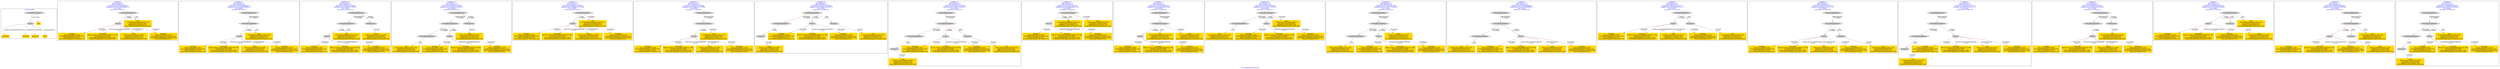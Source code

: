 digraph n0 {
fontcolor="blue"
remincross="true"
label="s18-s-indianapolis-artists.xml"
subgraph cluster_0 {
label="1-correct model"
n2[style="filled",color="white",fillcolor="lightgray",label="CulturalHeritageObject1"];
n3[style="filled",color="white",fillcolor="lightgray",label="Person1"];
n4[shape="plaintext",style="filled",fillcolor="gold",label="title"];
n5[shape="plaintext",style="filled",fillcolor="gold",label="nationality"];
n6[shape="plaintext",style="filled",fillcolor="gold",label="birthDate"];
n7[shape="plaintext",style="filled",fillcolor="gold",label="deathDate"];
n8[shape="plaintext",style="filled",fillcolor="gold",label="name"];
}
subgraph cluster_1 {
label="candidate 0\nlink coherence:1.0\nnode coherence:1.0\nconfidence:0.6113023009040832\nmapping score:0.6371007669680278\ncost:5.99997\n-precision:1.0-recall:1.0"
n10[style="filled",color="white",fillcolor="lightgray",label="CulturalHeritageObject1"];
n11[style="filled",color="white",fillcolor="lightgray",label="Person1"];
n12[shape="plaintext",style="filled",fillcolor="gold",label="birthDate\n[Person,dateOfBirth,0.682]\n[CulturalHeritageObject,created,0.236]\n[Person,dateOfDeath,0.051]\n[CulturalHeritageObject,description,0.03]"];
n13[shape="plaintext",style="filled",fillcolor="gold",label="nationality\n[Person,countryAssociatedWithThePerson,0.786]\n[Concept,prefLabel,0.088]\n[CulturalHeritageObject,description,0.065]\n[CulturalHeritageObject,provenance,0.061]"];
n14[shape="plaintext",style="filled",fillcolor="gold",label="name\n[Person,nameOfThePerson,0.494]\n[Document,classLink,0.246]\n[WebResource,classLink,0.166]\n[CulturalHeritageObject,provenance,0.094]"];
n15[shape="plaintext",style="filled",fillcolor="gold",label="title\n[CulturalHeritageObject,title,0.418]\n[Document,classLink,0.292]\n[WebResource,classLink,0.207]\n[CulturalHeritageObject,description,0.082]"];
n16[shape="plaintext",style="filled",fillcolor="gold",label="deathDate\n[Person,dateOfDeath,0.676]\n[CulturalHeritageObject,created,0.213]\n[CulturalHeritageObject,provenance,0.065]\n[Person,dateOfBirth,0.047]"];
}
subgraph cluster_2 {
label="candidate 1\nlink coherence:1.0\nnode coherence:1.0\nconfidence:0.6113023009040832\nmapping score:0.6371007669680278\ncost:6.99996\n-precision:0.86-recall:1.0"
n18[style="filled",color="white",fillcolor="lightgray",label="CulturalHeritageObject1"];
n19[style="filled",color="white",fillcolor="lightgray",label="Person1"];
n20[style="filled",color="white",fillcolor="lightgray",label="EuropeanaAggregation1"];
n21[shape="plaintext",style="filled",fillcolor="gold",label="birthDate\n[Person,dateOfBirth,0.682]\n[CulturalHeritageObject,created,0.236]\n[Person,dateOfDeath,0.051]\n[CulturalHeritageObject,description,0.03]"];
n22[shape="plaintext",style="filled",fillcolor="gold",label="nationality\n[Person,countryAssociatedWithThePerson,0.786]\n[Concept,prefLabel,0.088]\n[CulturalHeritageObject,description,0.065]\n[CulturalHeritageObject,provenance,0.061]"];
n23[shape="plaintext",style="filled",fillcolor="gold",label="name\n[Person,nameOfThePerson,0.494]\n[Document,classLink,0.246]\n[WebResource,classLink,0.166]\n[CulturalHeritageObject,provenance,0.094]"];
n24[shape="plaintext",style="filled",fillcolor="gold",label="title\n[CulturalHeritageObject,title,0.418]\n[Document,classLink,0.292]\n[WebResource,classLink,0.207]\n[CulturalHeritageObject,description,0.082]"];
n25[shape="plaintext",style="filled",fillcolor="gold",label="deathDate\n[Person,dateOfDeath,0.676]\n[CulturalHeritageObject,created,0.213]\n[CulturalHeritageObject,provenance,0.065]\n[Person,dateOfBirth,0.047]"];
}
subgraph cluster_3 {
label="candidate 10\nlink coherence:1.0\nnode coherence:1.0\nconfidence:0.545558014149908\nmapping score:0.5818526713833027\ncost:7.99995\n-precision:0.62-recall:0.83"
n27[style="filled",color="white",fillcolor="lightgray",label="CulturalHeritageObject1"];
n28[style="filled",color="white",fillcolor="lightgray",label="Person1"];
n29[style="filled",color="white",fillcolor="lightgray",label="EuropeanaAggregation1"];
n30[style="filled",color="white",fillcolor="lightgray",label="WebResource1"];
n31[shape="plaintext",style="filled",fillcolor="gold",label="name\n[Person,nameOfThePerson,0.494]\n[Document,classLink,0.246]\n[WebResource,classLink,0.166]\n[CulturalHeritageObject,provenance,0.094]"];
n32[shape="plaintext",style="filled",fillcolor="gold",label="birthDate\n[Person,dateOfBirth,0.682]\n[CulturalHeritageObject,created,0.236]\n[Person,dateOfDeath,0.051]\n[CulturalHeritageObject,description,0.03]"];
n33[shape="plaintext",style="filled",fillcolor="gold",label="nationality\n[Person,countryAssociatedWithThePerson,0.786]\n[Concept,prefLabel,0.088]\n[CulturalHeritageObject,description,0.065]\n[CulturalHeritageObject,provenance,0.061]"];
n34[shape="plaintext",style="filled",fillcolor="gold",label="title\n[CulturalHeritageObject,title,0.418]\n[Document,classLink,0.292]\n[WebResource,classLink,0.207]\n[CulturalHeritageObject,description,0.082]"];
n35[shape="plaintext",style="filled",fillcolor="gold",label="deathDate\n[Person,dateOfDeath,0.676]\n[CulturalHeritageObject,created,0.213]\n[CulturalHeritageObject,provenance,0.065]\n[Person,dateOfBirth,0.047]"];
}
subgraph cluster_4 {
label="candidate 11\nlink coherence:1.0\nnode coherence:1.0\nconfidence:0.545558014149908\nmapping score:0.5818526713833027\ncost:8.99994\n-precision:0.44-recall:0.67"
n37[style="filled",color="white",fillcolor="lightgray",label="CulturalHeritageObject1"];
n38[style="filled",color="white",fillcolor="lightgray",label="CulturalHeritageObject2"];
n39[style="filled",color="white",fillcolor="lightgray",label="Person1"];
n40[style="filled",color="white",fillcolor="lightgray",label="EuropeanaAggregation1"];
n41[style="filled",color="white",fillcolor="lightgray",label="WebResource1"];
n42[shape="plaintext",style="filled",fillcolor="gold",label="name\n[Person,nameOfThePerson,0.494]\n[Document,classLink,0.246]\n[WebResource,classLink,0.166]\n[CulturalHeritageObject,provenance,0.094]"];
n43[shape="plaintext",style="filled",fillcolor="gold",label="birthDate\n[Person,dateOfBirth,0.682]\n[CulturalHeritageObject,created,0.236]\n[Person,dateOfDeath,0.051]\n[CulturalHeritageObject,description,0.03]"];
n44[shape="plaintext",style="filled",fillcolor="gold",label="nationality\n[Person,countryAssociatedWithThePerson,0.786]\n[Concept,prefLabel,0.088]\n[CulturalHeritageObject,description,0.065]\n[CulturalHeritageObject,provenance,0.061]"];
n45[shape="plaintext",style="filled",fillcolor="gold",label="title\n[CulturalHeritageObject,title,0.418]\n[Document,classLink,0.292]\n[WebResource,classLink,0.207]\n[CulturalHeritageObject,description,0.082]"];
n46[shape="plaintext",style="filled",fillcolor="gold",label="deathDate\n[Person,dateOfDeath,0.676]\n[CulturalHeritageObject,created,0.213]\n[CulturalHeritageObject,provenance,0.065]\n[Person,dateOfBirth,0.047]"];
}
subgraph cluster_5 {
label="candidate 12\nlink coherence:1.0\nnode coherence:1.0\nconfidence:0.5440445513398993\nmapping score:0.6146815171132998\ncost:5.99997\n-precision:0.83-recall:0.83"
n48[style="filled",color="white",fillcolor="lightgray",label="CulturalHeritageObject1"];
n49[style="filled",color="white",fillcolor="lightgray",label="Person1"];
n50[shape="plaintext",style="filled",fillcolor="gold",label="title\n[CulturalHeritageObject,title,0.418]\n[Document,classLink,0.292]\n[WebResource,classLink,0.207]\n[CulturalHeritageObject,description,0.082]"];
n51[shape="plaintext",style="filled",fillcolor="gold",label="birthDate\n[Person,dateOfBirth,0.682]\n[CulturalHeritageObject,created,0.236]\n[Person,dateOfDeath,0.051]\n[CulturalHeritageObject,description,0.03]"];
n52[shape="plaintext",style="filled",fillcolor="gold",label="nationality\n[Person,countryAssociatedWithThePerson,0.786]\n[Concept,prefLabel,0.088]\n[CulturalHeritageObject,description,0.065]\n[CulturalHeritageObject,provenance,0.061]"];
n53[shape="plaintext",style="filled",fillcolor="gold",label="name\n[Person,nameOfThePerson,0.494]\n[Document,classLink,0.246]\n[WebResource,classLink,0.166]\n[CulturalHeritageObject,provenance,0.094]"];
n54[shape="plaintext",style="filled",fillcolor="gold",label="deathDate\n[Person,dateOfDeath,0.676]\n[CulturalHeritageObject,created,0.213]\n[CulturalHeritageObject,provenance,0.065]\n[Person,dateOfBirth,0.047]"];
}
subgraph cluster_6 {
label="candidate 13\nlink coherence:1.0\nnode coherence:1.0\nconfidence:0.5440445513398993\nmapping score:0.6146815171132998\ncost:6.99996\n-precision:0.71-recall:0.83"
n56[style="filled",color="white",fillcolor="lightgray",label="CulturalHeritageObject1"];
n57[style="filled",color="white",fillcolor="lightgray",label="Person1"];
n58[style="filled",color="white",fillcolor="lightgray",label="EuropeanaAggregation1"];
n59[shape="plaintext",style="filled",fillcolor="gold",label="title\n[CulturalHeritageObject,title,0.418]\n[Document,classLink,0.292]\n[WebResource,classLink,0.207]\n[CulturalHeritageObject,description,0.082]"];
n60[shape="plaintext",style="filled",fillcolor="gold",label="birthDate\n[Person,dateOfBirth,0.682]\n[CulturalHeritageObject,created,0.236]\n[Person,dateOfDeath,0.051]\n[CulturalHeritageObject,description,0.03]"];
n61[shape="plaintext",style="filled",fillcolor="gold",label="nationality\n[Person,countryAssociatedWithThePerson,0.786]\n[Concept,prefLabel,0.088]\n[CulturalHeritageObject,description,0.065]\n[CulturalHeritageObject,provenance,0.061]"];
n62[shape="plaintext",style="filled",fillcolor="gold",label="name\n[Person,nameOfThePerson,0.494]\n[Document,classLink,0.246]\n[WebResource,classLink,0.166]\n[CulturalHeritageObject,provenance,0.094]"];
n63[shape="plaintext",style="filled",fillcolor="gold",label="deathDate\n[Person,dateOfDeath,0.676]\n[CulturalHeritageObject,created,0.213]\n[CulturalHeritageObject,provenance,0.065]\n[Person,dateOfBirth,0.047]"];
}
subgraph cluster_7 {
label="candidate 14\nlink coherence:1.0\nnode coherence:1.0\nconfidence:0.5365132322246338\nmapping score:0.5788377440748779\ncost:8.99996\n-precision:0.44-recall:0.67"
n65[style="filled",color="white",fillcolor="lightgray",label="CulturalHeritageObject1"];
n66[style="filled",color="white",fillcolor="lightgray",label="CulturalHeritageObject2"];
n67[style="filled",color="white",fillcolor="lightgray",label="Person1"];
n68[style="filled",color="white",fillcolor="lightgray",label="Document1"];
n69[style="filled",color="white",fillcolor="lightgray",label="Document2"];
n70[shape="plaintext",style="filled",fillcolor="gold",label="birthDate\n[Person,dateOfBirth,0.682]\n[CulturalHeritageObject,created,0.236]\n[Person,dateOfDeath,0.051]\n[CulturalHeritageObject,description,0.03]"];
n71[shape="plaintext",style="filled",fillcolor="gold",label="nationality\n[Person,countryAssociatedWithThePerson,0.786]\n[Concept,prefLabel,0.088]\n[CulturalHeritageObject,description,0.065]\n[CulturalHeritageObject,provenance,0.061]"];
n72[shape="plaintext",style="filled",fillcolor="gold",label="title\n[CulturalHeritageObject,title,0.418]\n[Document,classLink,0.292]\n[WebResource,classLink,0.207]\n[CulturalHeritageObject,description,0.082]"];
n73[shape="plaintext",style="filled",fillcolor="gold",label="name\n[Person,nameOfThePerson,0.494]\n[Document,classLink,0.246]\n[WebResource,classLink,0.166]\n[CulturalHeritageObject,provenance,0.094]"];
n74[shape="plaintext",style="filled",fillcolor="gold",label="deathDate\n[Person,dateOfDeath,0.676]\n[CulturalHeritageObject,created,0.213]\n[CulturalHeritageObject,provenance,0.065]\n[Person,dateOfBirth,0.047]"];
}
subgraph cluster_8 {
label="candidate 15\nlink coherence:1.0\nnode coherence:1.0\nconfidence:0.5365132322246338\nmapping score:0.5788377440748779\ncost:9.99995\n-precision:0.4-recall:0.67"
n76[style="filled",color="white",fillcolor="lightgray",label="CulturalHeritageObject1"];
n77[style="filled",color="white",fillcolor="lightgray",label="CulturalHeritageObject2"];
n78[style="filled",color="white",fillcolor="lightgray",label="Person1"];
n79[style="filled",color="white",fillcolor="lightgray",label="Document1"];
n80[style="filled",color="white",fillcolor="lightgray",label="Document2"];
n81[style="filled",color="white",fillcolor="lightgray",label="EuropeanaAggregation1"];
n82[shape="plaintext",style="filled",fillcolor="gold",label="birthDate\n[Person,dateOfBirth,0.682]\n[CulturalHeritageObject,created,0.236]\n[Person,dateOfDeath,0.051]\n[CulturalHeritageObject,description,0.03]"];
n83[shape="plaintext",style="filled",fillcolor="gold",label="nationality\n[Person,countryAssociatedWithThePerson,0.786]\n[Concept,prefLabel,0.088]\n[CulturalHeritageObject,description,0.065]\n[CulturalHeritageObject,provenance,0.061]"];
n84[shape="plaintext",style="filled",fillcolor="gold",label="title\n[CulturalHeritageObject,title,0.418]\n[Document,classLink,0.292]\n[WebResource,classLink,0.207]\n[CulturalHeritageObject,description,0.082]"];
n85[shape="plaintext",style="filled",fillcolor="gold",label="name\n[Person,nameOfThePerson,0.494]\n[Document,classLink,0.246]\n[WebResource,classLink,0.166]\n[CulturalHeritageObject,provenance,0.094]"];
n86[shape="plaintext",style="filled",fillcolor="gold",label="deathDate\n[Person,dateOfDeath,0.676]\n[CulturalHeritageObject,created,0.213]\n[CulturalHeritageObject,provenance,0.065]\n[Person,dateOfBirth,0.047]"];
}
subgraph cluster_9 {
label="candidate 16\nlink coherence:1.0\nnode coherence:1.0\nconfidence:0.5311535138975444\nmapping score:0.6103845046325148\ncost:5.99997\n-precision:0.83-recall:0.83"
n88[style="filled",color="white",fillcolor="lightgray",label="CulturalHeritageObject1"];
n89[style="filled",color="white",fillcolor="lightgray",label="Person1"];
n90[shape="plaintext",style="filled",fillcolor="gold",label="birthDate\n[Person,dateOfBirth,0.682]\n[CulturalHeritageObject,created,0.236]\n[Person,dateOfDeath,0.051]\n[CulturalHeritageObject,description,0.03]"];
n91[shape="plaintext",style="filled",fillcolor="gold",label="nationality\n[Person,countryAssociatedWithThePerson,0.786]\n[Concept,prefLabel,0.088]\n[CulturalHeritageObject,description,0.065]\n[CulturalHeritageObject,provenance,0.061]"];
n92[shape="plaintext",style="filled",fillcolor="gold",label="title\n[CulturalHeritageObject,title,0.418]\n[Document,classLink,0.292]\n[WebResource,classLink,0.207]\n[CulturalHeritageObject,description,0.082]"];
n93[shape="plaintext",style="filled",fillcolor="gold",label="name\n[Person,nameOfThePerson,0.494]\n[Document,classLink,0.246]\n[WebResource,classLink,0.166]\n[CulturalHeritageObject,provenance,0.094]"];
n94[shape="plaintext",style="filled",fillcolor="gold",label="deathDate\n[Person,dateOfDeath,0.676]\n[CulturalHeritageObject,created,0.213]\n[CulturalHeritageObject,provenance,0.065]\n[Person,dateOfBirth,0.047]"];
}
subgraph cluster_10 {
label="candidate 17\nlink coherence:1.0\nnode coherence:1.0\nconfidence:0.5311535138975444\nmapping score:0.6103845046325148\ncost:6.99996\n-precision:0.71-recall:0.83"
n96[style="filled",color="white",fillcolor="lightgray",label="CulturalHeritageObject1"];
n97[style="filled",color="white",fillcolor="lightgray",label="Person1"];
n98[style="filled",color="white",fillcolor="lightgray",label="EuropeanaAggregation1"];
n99[shape="plaintext",style="filled",fillcolor="gold",label="birthDate\n[Person,dateOfBirth,0.682]\n[CulturalHeritageObject,created,0.236]\n[Person,dateOfDeath,0.051]\n[CulturalHeritageObject,description,0.03]"];
n100[shape="plaintext",style="filled",fillcolor="gold",label="nationality\n[Person,countryAssociatedWithThePerson,0.786]\n[Concept,prefLabel,0.088]\n[CulturalHeritageObject,description,0.065]\n[CulturalHeritageObject,provenance,0.061]"];
n101[shape="plaintext",style="filled",fillcolor="gold",label="title\n[CulturalHeritageObject,title,0.418]\n[Document,classLink,0.292]\n[WebResource,classLink,0.207]\n[CulturalHeritageObject,description,0.082]"];
n102[shape="plaintext",style="filled",fillcolor="gold",label="name\n[Person,nameOfThePerson,0.494]\n[Document,classLink,0.246]\n[WebResource,classLink,0.166]\n[CulturalHeritageObject,provenance,0.094]"];
n103[shape="plaintext",style="filled",fillcolor="gold",label="deathDate\n[Person,dateOfDeath,0.676]\n[CulturalHeritageObject,created,0.213]\n[CulturalHeritageObject,provenance,0.065]\n[Person,dateOfBirth,0.047]"];
}
subgraph cluster_11 {
label="candidate 18\nlink coherence:1.0\nnode coherence:1.0\nconfidence:0.5311535138975444\nmapping score:0.5770511712991814\ncost:6.99996\n-precision:0.57-recall:0.67"
n105[style="filled",color="white",fillcolor="lightgray",label="CulturalHeritageObject1"];
n106[style="filled",color="white",fillcolor="lightgray",label="CulturalHeritageObject2"];
n107[style="filled",color="white",fillcolor="lightgray",label="Person1"];
n108[shape="plaintext",style="filled",fillcolor="gold",label="birthDate\n[Person,dateOfBirth,0.682]\n[CulturalHeritageObject,created,0.236]\n[Person,dateOfDeath,0.051]\n[CulturalHeritageObject,description,0.03]"];
n109[shape="plaintext",style="filled",fillcolor="gold",label="nationality\n[Person,countryAssociatedWithThePerson,0.786]\n[Concept,prefLabel,0.088]\n[CulturalHeritageObject,description,0.065]\n[CulturalHeritageObject,provenance,0.061]"];
n110[shape="plaintext",style="filled",fillcolor="gold",label="title\n[CulturalHeritageObject,title,0.418]\n[Document,classLink,0.292]\n[WebResource,classLink,0.207]\n[CulturalHeritageObject,description,0.082]"];
n111[shape="plaintext",style="filled",fillcolor="gold",label="name\n[Person,nameOfThePerson,0.494]\n[Document,classLink,0.246]\n[WebResource,classLink,0.166]\n[CulturalHeritageObject,provenance,0.094]"];
n112[shape="plaintext",style="filled",fillcolor="gold",label="deathDate\n[Person,dateOfDeath,0.676]\n[CulturalHeritageObject,created,0.213]\n[CulturalHeritageObject,provenance,0.065]\n[Person,dateOfBirth,0.047]"];
}
subgraph cluster_12 {
label="candidate 19\nlink coherence:1.0\nnode coherence:1.0\nconfidence:0.5311535138975444\nmapping score:0.5770511712991814\ncost:7.99995\n-precision:0.5-recall:0.67"
n114[style="filled",color="white",fillcolor="lightgray",label="CulturalHeritageObject1"];
n115[style="filled",color="white",fillcolor="lightgray",label="CulturalHeritageObject2"];
n116[style="filled",color="white",fillcolor="lightgray",label="Person1"];
n117[style="filled",color="white",fillcolor="lightgray",label="EuropeanaAggregation1"];
n118[shape="plaintext",style="filled",fillcolor="gold",label="birthDate\n[Person,dateOfBirth,0.682]\n[CulturalHeritageObject,created,0.236]\n[Person,dateOfDeath,0.051]\n[CulturalHeritageObject,description,0.03]"];
n119[shape="plaintext",style="filled",fillcolor="gold",label="nationality\n[Person,countryAssociatedWithThePerson,0.786]\n[Concept,prefLabel,0.088]\n[CulturalHeritageObject,description,0.065]\n[CulturalHeritageObject,provenance,0.061]"];
n120[shape="plaintext",style="filled",fillcolor="gold",label="title\n[CulturalHeritageObject,title,0.418]\n[Document,classLink,0.292]\n[WebResource,classLink,0.207]\n[CulturalHeritageObject,description,0.082]"];
n121[shape="plaintext",style="filled",fillcolor="gold",label="name\n[Person,nameOfThePerson,0.494]\n[Document,classLink,0.246]\n[WebResource,classLink,0.166]\n[CulturalHeritageObject,provenance,0.094]"];
n122[shape="plaintext",style="filled",fillcolor="gold",label="deathDate\n[Person,dateOfDeath,0.676]\n[CulturalHeritageObject,created,0.213]\n[CulturalHeritageObject,provenance,0.065]\n[Person,dateOfBirth,0.047]"];
}
subgraph cluster_13 {
label="candidate 2\nlink coherence:1.0\nnode coherence:1.0\nconfidence:0.6113023009040832\nmapping score:0.6371007669680278\ncost:7.99995\n-precision:0.62-recall:0.83"
n124[style="filled",color="white",fillcolor="lightgray",label="CulturalHeritageObject1"];
n125[style="filled",color="white",fillcolor="lightgray",label="CulturalHeritageObject2"];
n126[style="filled",color="white",fillcolor="lightgray",label="Person1"];
n127[style="filled",color="white",fillcolor="lightgray",label="EuropeanaAggregation1"];
n128[shape="plaintext",style="filled",fillcolor="gold",label="birthDate\n[Person,dateOfBirth,0.682]\n[CulturalHeritageObject,created,0.236]\n[Person,dateOfDeath,0.051]\n[CulturalHeritageObject,description,0.03]"];
n129[shape="plaintext",style="filled",fillcolor="gold",label="nationality\n[Person,countryAssociatedWithThePerson,0.786]\n[Concept,prefLabel,0.088]\n[CulturalHeritageObject,description,0.065]\n[CulturalHeritageObject,provenance,0.061]"];
n130[shape="plaintext",style="filled",fillcolor="gold",label="name\n[Person,nameOfThePerson,0.494]\n[Document,classLink,0.246]\n[WebResource,classLink,0.166]\n[CulturalHeritageObject,provenance,0.094]"];
n131[shape="plaintext",style="filled",fillcolor="gold",label="title\n[CulturalHeritageObject,title,0.418]\n[Document,classLink,0.292]\n[WebResource,classLink,0.207]\n[CulturalHeritageObject,description,0.082]"];
n132[shape="plaintext",style="filled",fillcolor="gold",label="deathDate\n[Person,dateOfDeath,0.676]\n[CulturalHeritageObject,created,0.213]\n[CulturalHeritageObject,provenance,0.065]\n[Person,dateOfBirth,0.047]"];
}
subgraph cluster_14 {
label="candidate 3\nlink coherence:1.0\nnode coherence:1.0\nconfidence:0.5861161387242724\nmapping score:0.6287053795747575\ncost:6.99997\n-precision:0.71-recall:0.83"
n134[style="filled",color="white",fillcolor="lightgray",label="CulturalHeritageObject1"];
n135[style="filled",color="white",fillcolor="lightgray",label="Person1"];
n136[style="filled",color="white",fillcolor="lightgray",label="Document1"];
n137[shape="plaintext",style="filled",fillcolor="gold",label="birthDate\n[Person,dateOfBirth,0.682]\n[CulturalHeritageObject,created,0.236]\n[Person,dateOfDeath,0.051]\n[CulturalHeritageObject,description,0.03]"];
n138[shape="plaintext",style="filled",fillcolor="gold",label="nationality\n[Person,countryAssociatedWithThePerson,0.786]\n[Concept,prefLabel,0.088]\n[CulturalHeritageObject,description,0.065]\n[CulturalHeritageObject,provenance,0.061]"];
n139[shape="plaintext",style="filled",fillcolor="gold",label="name\n[Person,nameOfThePerson,0.494]\n[Document,classLink,0.246]\n[WebResource,classLink,0.166]\n[CulturalHeritageObject,provenance,0.094]"];
n140[shape="plaintext",style="filled",fillcolor="gold",label="title\n[CulturalHeritageObject,title,0.418]\n[Document,classLink,0.292]\n[WebResource,classLink,0.207]\n[CulturalHeritageObject,description,0.082]"];
n141[shape="plaintext",style="filled",fillcolor="gold",label="deathDate\n[Person,dateOfDeath,0.676]\n[CulturalHeritageObject,created,0.213]\n[CulturalHeritageObject,provenance,0.065]\n[Person,dateOfBirth,0.047]"];
}
subgraph cluster_15 {
label="candidate 4\nlink coherence:1.0\nnode coherence:1.0\nconfidence:0.5861161387242724\nmapping score:0.6287053795747575\ncost:7.99996\n-precision:0.62-recall:0.83"
n143[style="filled",color="white",fillcolor="lightgray",label="CulturalHeritageObject1"];
n144[style="filled",color="white",fillcolor="lightgray",label="Person1"];
n145[style="filled",color="white",fillcolor="lightgray",label="Document1"];
n146[style="filled",color="white",fillcolor="lightgray",label="EuropeanaAggregation1"];
n147[shape="plaintext",style="filled",fillcolor="gold",label="birthDate\n[Person,dateOfBirth,0.682]\n[CulturalHeritageObject,created,0.236]\n[Person,dateOfDeath,0.051]\n[CulturalHeritageObject,description,0.03]"];
n148[shape="plaintext",style="filled",fillcolor="gold",label="nationality\n[Person,countryAssociatedWithThePerson,0.786]\n[Concept,prefLabel,0.088]\n[CulturalHeritageObject,description,0.065]\n[CulturalHeritageObject,provenance,0.061]"];
n149[shape="plaintext",style="filled",fillcolor="gold",label="name\n[Person,nameOfThePerson,0.494]\n[Document,classLink,0.246]\n[WebResource,classLink,0.166]\n[CulturalHeritageObject,provenance,0.094]"];
n150[shape="plaintext",style="filled",fillcolor="gold",label="title\n[CulturalHeritageObject,title,0.418]\n[Document,classLink,0.292]\n[WebResource,classLink,0.207]\n[CulturalHeritageObject,description,0.082]"];
n151[shape="plaintext",style="filled",fillcolor="gold",label="deathDate\n[Person,dateOfDeath,0.676]\n[CulturalHeritageObject,created,0.213]\n[CulturalHeritageObject,provenance,0.065]\n[Person,dateOfBirth,0.047]"];
}
subgraph cluster_16 {
label="candidate 5\nlink coherence:1.0\nnode coherence:1.0\nconfidence:0.5861161387242724\nmapping score:0.6287053795747575\ncost:8.99995\n-precision:0.56-recall:0.83"
n153[style="filled",color="white",fillcolor="lightgray",label="CulturalHeritageObject1"];
n154[style="filled",color="white",fillcolor="lightgray",label="CulturalHeritageObject2"];
n155[style="filled",color="white",fillcolor="lightgray",label="Person1"];
n156[style="filled",color="white",fillcolor="lightgray",label="Document2"];
n157[style="filled",color="white",fillcolor="lightgray",label="EuropeanaAggregation1"];
n158[shape="plaintext",style="filled",fillcolor="gold",label="birthDate\n[Person,dateOfBirth,0.682]\n[CulturalHeritageObject,created,0.236]\n[Person,dateOfDeath,0.051]\n[CulturalHeritageObject,description,0.03]"];
n159[shape="plaintext",style="filled",fillcolor="gold",label="nationality\n[Person,countryAssociatedWithThePerson,0.786]\n[Concept,prefLabel,0.088]\n[CulturalHeritageObject,description,0.065]\n[CulturalHeritageObject,provenance,0.061]"];
n160[shape="plaintext",style="filled",fillcolor="gold",label="name\n[Person,nameOfThePerson,0.494]\n[Document,classLink,0.246]\n[WebResource,classLink,0.166]\n[CulturalHeritageObject,provenance,0.094]"];
n161[shape="plaintext",style="filled",fillcolor="gold",label="title\n[CulturalHeritageObject,title,0.418]\n[Document,classLink,0.292]\n[WebResource,classLink,0.207]\n[CulturalHeritageObject,description,0.082]"];
n162[shape="plaintext",style="filled",fillcolor="gold",label="deathDate\n[Person,dateOfDeath,0.676]\n[CulturalHeritageObject,created,0.213]\n[CulturalHeritageObject,provenance,0.065]\n[Person,dateOfBirth,0.047]"];
}
subgraph cluster_17 {
label="candidate 6\nlink coherence:1.0\nnode coherence:1.0\nconfidence:0.5691424914200223\nmapping score:0.6230474971400074\ncost:7.99995\n-precision:0.62-recall:0.83"
n164[style="filled",color="white",fillcolor="lightgray",label="CulturalHeritageObject1"];
n165[style="filled",color="white",fillcolor="lightgray",label="Person1"];
n166[style="filled",color="white",fillcolor="lightgray",label="EuropeanaAggregation1"];
n167[style="filled",color="white",fillcolor="lightgray",label="WebResource1"];
n168[shape="plaintext",style="filled",fillcolor="gold",label="title\n[CulturalHeritageObject,title,0.418]\n[Document,classLink,0.292]\n[WebResource,classLink,0.207]\n[CulturalHeritageObject,description,0.082]"];
n169[shape="plaintext",style="filled",fillcolor="gold",label="birthDate\n[Person,dateOfBirth,0.682]\n[CulturalHeritageObject,created,0.236]\n[Person,dateOfDeath,0.051]\n[CulturalHeritageObject,description,0.03]"];
n170[shape="plaintext",style="filled",fillcolor="gold",label="nationality\n[Person,countryAssociatedWithThePerson,0.786]\n[Concept,prefLabel,0.088]\n[CulturalHeritageObject,description,0.065]\n[CulturalHeritageObject,provenance,0.061]"];
n171[shape="plaintext",style="filled",fillcolor="gold",label="name\n[Person,nameOfThePerson,0.494]\n[Document,classLink,0.246]\n[WebResource,classLink,0.166]\n[CulturalHeritageObject,provenance,0.094]"];
n172[shape="plaintext",style="filled",fillcolor="gold",label="deathDate\n[Person,dateOfDeath,0.676]\n[CulturalHeritageObject,created,0.213]\n[CulturalHeritageObject,provenance,0.065]\n[Person,dateOfBirth,0.047]"];
}
subgraph cluster_18 {
label="candidate 7\nlink coherence:1.0\nnode coherence:1.0\nconfidence:0.5616993944044446\nmapping score:0.5872331314681482\ncost:6.99997\n-precision:0.71-recall:0.83"
n174[style="filled",color="white",fillcolor="lightgray",label="CulturalHeritageObject1"];
n175[style="filled",color="white",fillcolor="lightgray",label="Person1"];
n176[style="filled",color="white",fillcolor="lightgray",label="Document1"];
n177[shape="plaintext",style="filled",fillcolor="gold",label="birthDate\n[Person,dateOfBirth,0.682]\n[CulturalHeritageObject,created,0.236]\n[Person,dateOfDeath,0.051]\n[CulturalHeritageObject,description,0.03]"];
n178[shape="plaintext",style="filled",fillcolor="gold",label="nationality\n[Person,countryAssociatedWithThePerson,0.786]\n[Concept,prefLabel,0.088]\n[CulturalHeritageObject,description,0.065]\n[CulturalHeritageObject,provenance,0.061]"];
n179[shape="plaintext",style="filled",fillcolor="gold",label="name\n[Person,nameOfThePerson,0.494]\n[Document,classLink,0.246]\n[WebResource,classLink,0.166]\n[CulturalHeritageObject,provenance,0.094]"];
n180[shape="plaintext",style="filled",fillcolor="gold",label="title\n[CulturalHeritageObject,title,0.418]\n[Document,classLink,0.292]\n[WebResource,classLink,0.207]\n[CulturalHeritageObject,description,0.082]"];
n181[shape="plaintext",style="filled",fillcolor="gold",label="deathDate\n[Person,dateOfDeath,0.676]\n[CulturalHeritageObject,created,0.213]\n[CulturalHeritageObject,provenance,0.065]\n[Person,dateOfBirth,0.047]"];
}
subgraph cluster_19 {
label="candidate 8\nlink coherence:1.0\nnode coherence:1.0\nconfidence:0.5616993944044446\nmapping score:0.5872331314681482\ncost:7.99996\n-precision:0.62-recall:0.83"
n183[style="filled",color="white",fillcolor="lightgray",label="CulturalHeritageObject1"];
n184[style="filled",color="white",fillcolor="lightgray",label="Person1"];
n185[style="filled",color="white",fillcolor="lightgray",label="Document1"];
n186[style="filled",color="white",fillcolor="lightgray",label="EuropeanaAggregation1"];
n187[shape="plaintext",style="filled",fillcolor="gold",label="birthDate\n[Person,dateOfBirth,0.682]\n[CulturalHeritageObject,created,0.236]\n[Person,dateOfDeath,0.051]\n[CulturalHeritageObject,description,0.03]"];
n188[shape="plaintext",style="filled",fillcolor="gold",label="nationality\n[Person,countryAssociatedWithThePerson,0.786]\n[Concept,prefLabel,0.088]\n[CulturalHeritageObject,description,0.065]\n[CulturalHeritageObject,provenance,0.061]"];
n189[shape="plaintext",style="filled",fillcolor="gold",label="name\n[Person,nameOfThePerson,0.494]\n[Document,classLink,0.246]\n[WebResource,classLink,0.166]\n[CulturalHeritageObject,provenance,0.094]"];
n190[shape="plaintext",style="filled",fillcolor="gold",label="title\n[CulturalHeritageObject,title,0.418]\n[Document,classLink,0.292]\n[WebResource,classLink,0.207]\n[CulturalHeritageObject,description,0.082]"];
n191[shape="plaintext",style="filled",fillcolor="gold",label="deathDate\n[Person,dateOfDeath,0.676]\n[CulturalHeritageObject,created,0.213]\n[CulturalHeritageObject,provenance,0.065]\n[Person,dateOfBirth,0.047]"];
}
subgraph cluster_20 {
label="candidate 9\nlink coherence:1.0\nnode coherence:1.0\nconfidence:0.5616993944044446\nmapping score:0.5872331314681482\ncost:8.99995\n-precision:0.56-recall:0.83"
n193[style="filled",color="white",fillcolor="lightgray",label="CulturalHeritageObject1"];
n194[style="filled",color="white",fillcolor="lightgray",label="CulturalHeritageObject2"];
n195[style="filled",color="white",fillcolor="lightgray",label="Person1"];
n196[style="filled",color="white",fillcolor="lightgray",label="Document2"];
n197[style="filled",color="white",fillcolor="lightgray",label="EuropeanaAggregation1"];
n198[shape="plaintext",style="filled",fillcolor="gold",label="birthDate\n[Person,dateOfBirth,0.682]\n[CulturalHeritageObject,created,0.236]\n[Person,dateOfDeath,0.051]\n[CulturalHeritageObject,description,0.03]"];
n199[shape="plaintext",style="filled",fillcolor="gold",label="nationality\n[Person,countryAssociatedWithThePerson,0.786]\n[Concept,prefLabel,0.088]\n[CulturalHeritageObject,description,0.065]\n[CulturalHeritageObject,provenance,0.061]"];
n200[shape="plaintext",style="filled",fillcolor="gold",label="title\n[CulturalHeritageObject,title,0.418]\n[Document,classLink,0.292]\n[WebResource,classLink,0.207]\n[CulturalHeritageObject,description,0.082]"];
n201[shape="plaintext",style="filled",fillcolor="gold",label="name\n[Person,nameOfThePerson,0.494]\n[Document,classLink,0.246]\n[WebResource,classLink,0.166]\n[CulturalHeritageObject,provenance,0.094]"];
n202[shape="plaintext",style="filled",fillcolor="gold",label="deathDate\n[Person,dateOfDeath,0.676]\n[CulturalHeritageObject,created,0.213]\n[CulturalHeritageObject,provenance,0.065]\n[Person,dateOfBirth,0.047]"];
}
n2 -> n3[color="brown",fontcolor="black",label="creator"]
n2 -> n4[color="brown",fontcolor="black",label="title"]
n3 -> n5[color="brown",fontcolor="black",label="countryAssociatedWithThePerson"]
n3 -> n6[color="brown",fontcolor="black",label="dateOfBirth"]
n3 -> n7[color="brown",fontcolor="black",label="dateOfDeath"]
n3 -> n8[color="brown",fontcolor="black",label="nameOfThePerson"]
n10 -> n11[color="brown",fontcolor="black",label="creator\nw=0.99997"]
n11 -> n12[color="brown",fontcolor="black",label="dateOfBirth\nw=1.0"]
n11 -> n13[color="brown",fontcolor="black",label="countryAssociatedWithThePerson\nw=1.0"]
n11 -> n14[color="brown",fontcolor="black",label="nameOfThePerson\nw=1.0"]
n10 -> n15[color="brown",fontcolor="black",label="title\nw=1.0"]
n11 -> n16[color="brown",fontcolor="black",label="dateOfDeath\nw=1.0"]
n18 -> n19[color="brown",fontcolor="black",label="creator\nw=0.99997"]
n20 -> n18[color="brown",fontcolor="black",label="aggregatedCHO\nw=0.99999"]
n19 -> n21[color="brown",fontcolor="black",label="dateOfBirth\nw=1.0"]
n19 -> n22[color="brown",fontcolor="black",label="countryAssociatedWithThePerson\nw=1.0"]
n19 -> n23[color="brown",fontcolor="black",label="nameOfThePerson\nw=1.0"]
n18 -> n24[color="brown",fontcolor="black",label="title\nw=1.0"]
n19 -> n25[color="brown",fontcolor="black",label="dateOfDeath\nw=1.0"]
n27 -> n28[color="brown",fontcolor="black",label="creator\nw=0.99997"]
n29 -> n27[color="brown",fontcolor="black",label="aggregatedCHO\nw=0.99999"]
n29 -> n30[color="brown",fontcolor="black",label="hasView\nw=0.99999"]
n30 -> n31[color="brown",fontcolor="black",label="classLink\nw=1.0"]
n28 -> n32[color="brown",fontcolor="black",label="dateOfBirth\nw=1.0"]
n28 -> n33[color="brown",fontcolor="black",label="countryAssociatedWithThePerson\nw=1.0"]
n27 -> n34[color="brown",fontcolor="black",label="title\nw=1.0"]
n28 -> n35[color="brown",fontcolor="black",label="dateOfDeath\nw=1.0"]
n37 -> n38[color="brown",fontcolor="black",label="isRelatedTo\nw=0.99999"]
n37 -> n39[color="brown",fontcolor="black",label="creator\nw=0.99997"]
n40 -> n37[color="brown",fontcolor="black",label="aggregatedCHO\nw=0.99999"]
n40 -> n41[color="brown",fontcolor="black",label="hasView\nw=0.99999"]
n41 -> n42[color="brown",fontcolor="black",label="classLink\nw=1.0"]
n39 -> n43[color="brown",fontcolor="black",label="dateOfBirth\nw=1.0"]
n39 -> n44[color="brown",fontcolor="black",label="countryAssociatedWithThePerson\nw=1.0"]
n38 -> n45[color="brown",fontcolor="black",label="title\nw=1.0"]
n39 -> n46[color="brown",fontcolor="black",label="dateOfDeath\nw=1.0"]
n48 -> n49[color="brown",fontcolor="black",label="creator\nw=0.99997"]
n48 -> n50[color="brown",fontcolor="black",label="description\nw=1.0"]
n49 -> n51[color="brown",fontcolor="black",label="dateOfBirth\nw=1.0"]
n49 -> n52[color="brown",fontcolor="black",label="countryAssociatedWithThePerson\nw=1.0"]
n49 -> n53[color="brown",fontcolor="black",label="nameOfThePerson\nw=1.0"]
n49 -> n54[color="brown",fontcolor="black",label="dateOfDeath\nw=1.0"]
n56 -> n57[color="brown",fontcolor="black",label="creator\nw=0.99997"]
n58 -> n56[color="brown",fontcolor="black",label="aggregatedCHO\nw=0.99999"]
n56 -> n59[color="brown",fontcolor="black",label="description\nw=1.0"]
n57 -> n60[color="brown",fontcolor="black",label="dateOfBirth\nw=1.0"]
n57 -> n61[color="brown",fontcolor="black",label="countryAssociatedWithThePerson\nw=1.0"]
n57 -> n62[color="brown",fontcolor="black",label="nameOfThePerson\nw=1.0"]
n57 -> n63[color="brown",fontcolor="black",label="dateOfDeath\nw=1.0"]
n65 -> n66[color="brown",fontcolor="black",label="isRelatedTo\nw=0.99999"]
n65 -> n67[color="brown",fontcolor="black",label="creator\nw=0.99997"]
n65 -> n68[color="brown",fontcolor="black",label="page\nw=1.0"]
n66 -> n69[color="brown",fontcolor="black",label="page\nw=1.0"]
n67 -> n70[color="brown",fontcolor="black",label="dateOfBirth\nw=1.0"]
n67 -> n71[color="brown",fontcolor="black",label="countryAssociatedWithThePerson\nw=1.0"]
n68 -> n72[color="brown",fontcolor="black",label="classLink\nw=1.0"]
n69 -> n73[color="brown",fontcolor="black",label="classLink\nw=1.0"]
n67 -> n74[color="brown",fontcolor="black",label="dateOfDeath\nw=1.0"]
n76 -> n77[color="brown",fontcolor="black",label="isRelatedTo\nw=0.99999"]
n76 -> n78[color="brown",fontcolor="black",label="creator\nw=0.99997"]
n76 -> n79[color="brown",fontcolor="black",label="page\nw=1.0"]
n77 -> n80[color="brown",fontcolor="black",label="page\nw=1.0"]
n81 -> n76[color="brown",fontcolor="black",label="aggregatedCHO\nw=0.99999"]
n78 -> n82[color="brown",fontcolor="black",label="dateOfBirth\nw=1.0"]
n78 -> n83[color="brown",fontcolor="black",label="countryAssociatedWithThePerson\nw=1.0"]
n79 -> n84[color="brown",fontcolor="black",label="classLink\nw=1.0"]
n80 -> n85[color="brown",fontcolor="black",label="classLink\nw=1.0"]
n78 -> n86[color="brown",fontcolor="black",label="dateOfDeath\nw=1.0"]
n88 -> n89[color="brown",fontcolor="black",label="creator\nw=0.99997"]
n89 -> n90[color="brown",fontcolor="black",label="dateOfBirth\nw=1.0"]
n89 -> n91[color="brown",fontcolor="black",label="countryAssociatedWithThePerson\nw=1.0"]
n88 -> n92[color="brown",fontcolor="black",label="title\nw=1.0"]
n88 -> n93[color="brown",fontcolor="black",label="provenance\nw=1.0"]
n89 -> n94[color="brown",fontcolor="black",label="dateOfDeath\nw=1.0"]
n96 -> n97[color="brown",fontcolor="black",label="creator\nw=0.99997"]
n98 -> n96[color="brown",fontcolor="black",label="aggregatedCHO\nw=0.99999"]
n97 -> n99[color="brown",fontcolor="black",label="dateOfBirth\nw=1.0"]
n97 -> n100[color="brown",fontcolor="black",label="countryAssociatedWithThePerson\nw=1.0"]
n96 -> n101[color="brown",fontcolor="black",label="title\nw=1.0"]
n96 -> n102[color="brown",fontcolor="black",label="provenance\nw=1.0"]
n97 -> n103[color="brown",fontcolor="black",label="dateOfDeath\nw=1.0"]
n105 -> n106[color="brown",fontcolor="black",label="isRelatedTo\nw=0.99999"]
n105 -> n107[color="brown",fontcolor="black",label="creator\nw=0.99997"]
n107 -> n108[color="brown",fontcolor="black",label="dateOfBirth\nw=1.0"]
n107 -> n109[color="brown",fontcolor="black",label="countryAssociatedWithThePerson\nw=1.0"]
n106 -> n110[color="brown",fontcolor="black",label="title\nw=1.0"]
n105 -> n111[color="brown",fontcolor="black",label="provenance\nw=1.0"]
n107 -> n112[color="brown",fontcolor="black",label="dateOfDeath\nw=1.0"]
n114 -> n115[color="brown",fontcolor="black",label="isRelatedTo\nw=0.99999"]
n114 -> n116[color="brown",fontcolor="black",label="creator\nw=0.99997"]
n117 -> n114[color="brown",fontcolor="black",label="aggregatedCHO\nw=0.99999"]
n116 -> n118[color="brown",fontcolor="black",label="dateOfBirth\nw=1.0"]
n116 -> n119[color="brown",fontcolor="black",label="countryAssociatedWithThePerson\nw=1.0"]
n115 -> n120[color="brown",fontcolor="black",label="title\nw=1.0"]
n114 -> n121[color="brown",fontcolor="black",label="provenance\nw=1.0"]
n116 -> n122[color="brown",fontcolor="black",label="dateOfDeath\nw=1.0"]
n124 -> n125[color="brown",fontcolor="black",label="isRelatedTo\nw=0.99999"]
n124 -> n126[color="brown",fontcolor="black",label="creator\nw=0.99997"]
n127 -> n124[color="brown",fontcolor="black",label="aggregatedCHO\nw=0.99999"]
n126 -> n128[color="brown",fontcolor="black",label="dateOfBirth\nw=1.0"]
n126 -> n129[color="brown",fontcolor="black",label="countryAssociatedWithThePerson\nw=1.0"]
n126 -> n130[color="brown",fontcolor="black",label="nameOfThePerson\nw=1.0"]
n125 -> n131[color="brown",fontcolor="black",label="title\nw=1.0"]
n126 -> n132[color="brown",fontcolor="black",label="dateOfDeath\nw=1.0"]
n134 -> n135[color="brown",fontcolor="black",label="creator\nw=0.99997"]
n134 -> n136[color="brown",fontcolor="black",label="page\nw=1.0"]
n135 -> n137[color="brown",fontcolor="black",label="dateOfBirth\nw=1.0"]
n135 -> n138[color="brown",fontcolor="black",label="countryAssociatedWithThePerson\nw=1.0"]
n135 -> n139[color="brown",fontcolor="black",label="nameOfThePerson\nw=1.0"]
n136 -> n140[color="brown",fontcolor="black",label="classLink\nw=1.0"]
n135 -> n141[color="brown",fontcolor="black",label="dateOfDeath\nw=1.0"]
n143 -> n144[color="brown",fontcolor="black",label="creator\nw=0.99997"]
n143 -> n145[color="brown",fontcolor="black",label="page\nw=1.0"]
n146 -> n143[color="brown",fontcolor="black",label="aggregatedCHO\nw=0.99999"]
n144 -> n147[color="brown",fontcolor="black",label="dateOfBirth\nw=1.0"]
n144 -> n148[color="brown",fontcolor="black",label="countryAssociatedWithThePerson\nw=1.0"]
n144 -> n149[color="brown",fontcolor="black",label="nameOfThePerson\nw=1.0"]
n145 -> n150[color="brown",fontcolor="black",label="classLink\nw=1.0"]
n144 -> n151[color="brown",fontcolor="black",label="dateOfDeath\nw=1.0"]
n153 -> n154[color="brown",fontcolor="black",label="isRelatedTo\nw=0.99999"]
n153 -> n155[color="brown",fontcolor="black",label="creator\nw=0.99997"]
n154 -> n156[color="brown",fontcolor="black",label="page\nw=1.0"]
n157 -> n153[color="brown",fontcolor="black",label="aggregatedCHO\nw=0.99999"]
n155 -> n158[color="brown",fontcolor="black",label="dateOfBirth\nw=1.0"]
n155 -> n159[color="brown",fontcolor="black",label="countryAssociatedWithThePerson\nw=1.0"]
n155 -> n160[color="brown",fontcolor="black",label="nameOfThePerson\nw=1.0"]
n156 -> n161[color="brown",fontcolor="black",label="classLink\nw=1.0"]
n155 -> n162[color="brown",fontcolor="black",label="dateOfDeath\nw=1.0"]
n164 -> n165[color="brown",fontcolor="black",label="creator\nw=0.99997"]
n166 -> n164[color="brown",fontcolor="black",label="aggregatedCHO\nw=0.99999"]
n166 -> n167[color="brown",fontcolor="black",label="hasView\nw=0.99999"]
n167 -> n168[color="brown",fontcolor="black",label="classLink\nw=1.0"]
n165 -> n169[color="brown",fontcolor="black",label="dateOfBirth\nw=1.0"]
n165 -> n170[color="brown",fontcolor="black",label="countryAssociatedWithThePerson\nw=1.0"]
n165 -> n171[color="brown",fontcolor="black",label="nameOfThePerson\nw=1.0"]
n165 -> n172[color="brown",fontcolor="black",label="dateOfDeath\nw=1.0"]
n174 -> n175[color="brown",fontcolor="black",label="creator\nw=0.99997"]
n174 -> n176[color="brown",fontcolor="black",label="page\nw=1.0"]
n175 -> n177[color="brown",fontcolor="black",label="dateOfBirth\nw=1.0"]
n175 -> n178[color="brown",fontcolor="black",label="countryAssociatedWithThePerson\nw=1.0"]
n176 -> n179[color="brown",fontcolor="black",label="classLink\nw=1.0"]
n174 -> n180[color="brown",fontcolor="black",label="title\nw=1.0"]
n175 -> n181[color="brown",fontcolor="black",label="dateOfDeath\nw=1.0"]
n183 -> n184[color="brown",fontcolor="black",label="creator\nw=0.99997"]
n183 -> n185[color="brown",fontcolor="black",label="page\nw=1.0"]
n186 -> n183[color="brown",fontcolor="black",label="aggregatedCHO\nw=0.99999"]
n184 -> n187[color="brown",fontcolor="black",label="dateOfBirth\nw=1.0"]
n184 -> n188[color="brown",fontcolor="black",label="countryAssociatedWithThePerson\nw=1.0"]
n185 -> n189[color="brown",fontcolor="black",label="classLink\nw=1.0"]
n183 -> n190[color="brown",fontcolor="black",label="title\nw=1.0"]
n184 -> n191[color="brown",fontcolor="black",label="dateOfDeath\nw=1.0"]
n193 -> n194[color="brown",fontcolor="black",label="isRelatedTo\nw=0.99999"]
n193 -> n195[color="brown",fontcolor="black",label="creator\nw=0.99997"]
n194 -> n196[color="brown",fontcolor="black",label="page\nw=1.0"]
n197 -> n193[color="brown",fontcolor="black",label="aggregatedCHO\nw=0.99999"]
n195 -> n198[color="brown",fontcolor="black",label="dateOfBirth\nw=1.0"]
n195 -> n199[color="brown",fontcolor="black",label="countryAssociatedWithThePerson\nw=1.0"]
n193 -> n200[color="brown",fontcolor="black",label="title\nw=1.0"]
n196 -> n201[color="brown",fontcolor="black",label="classLink\nw=1.0"]
n195 -> n202[color="brown",fontcolor="black",label="dateOfDeath\nw=1.0"]
}
